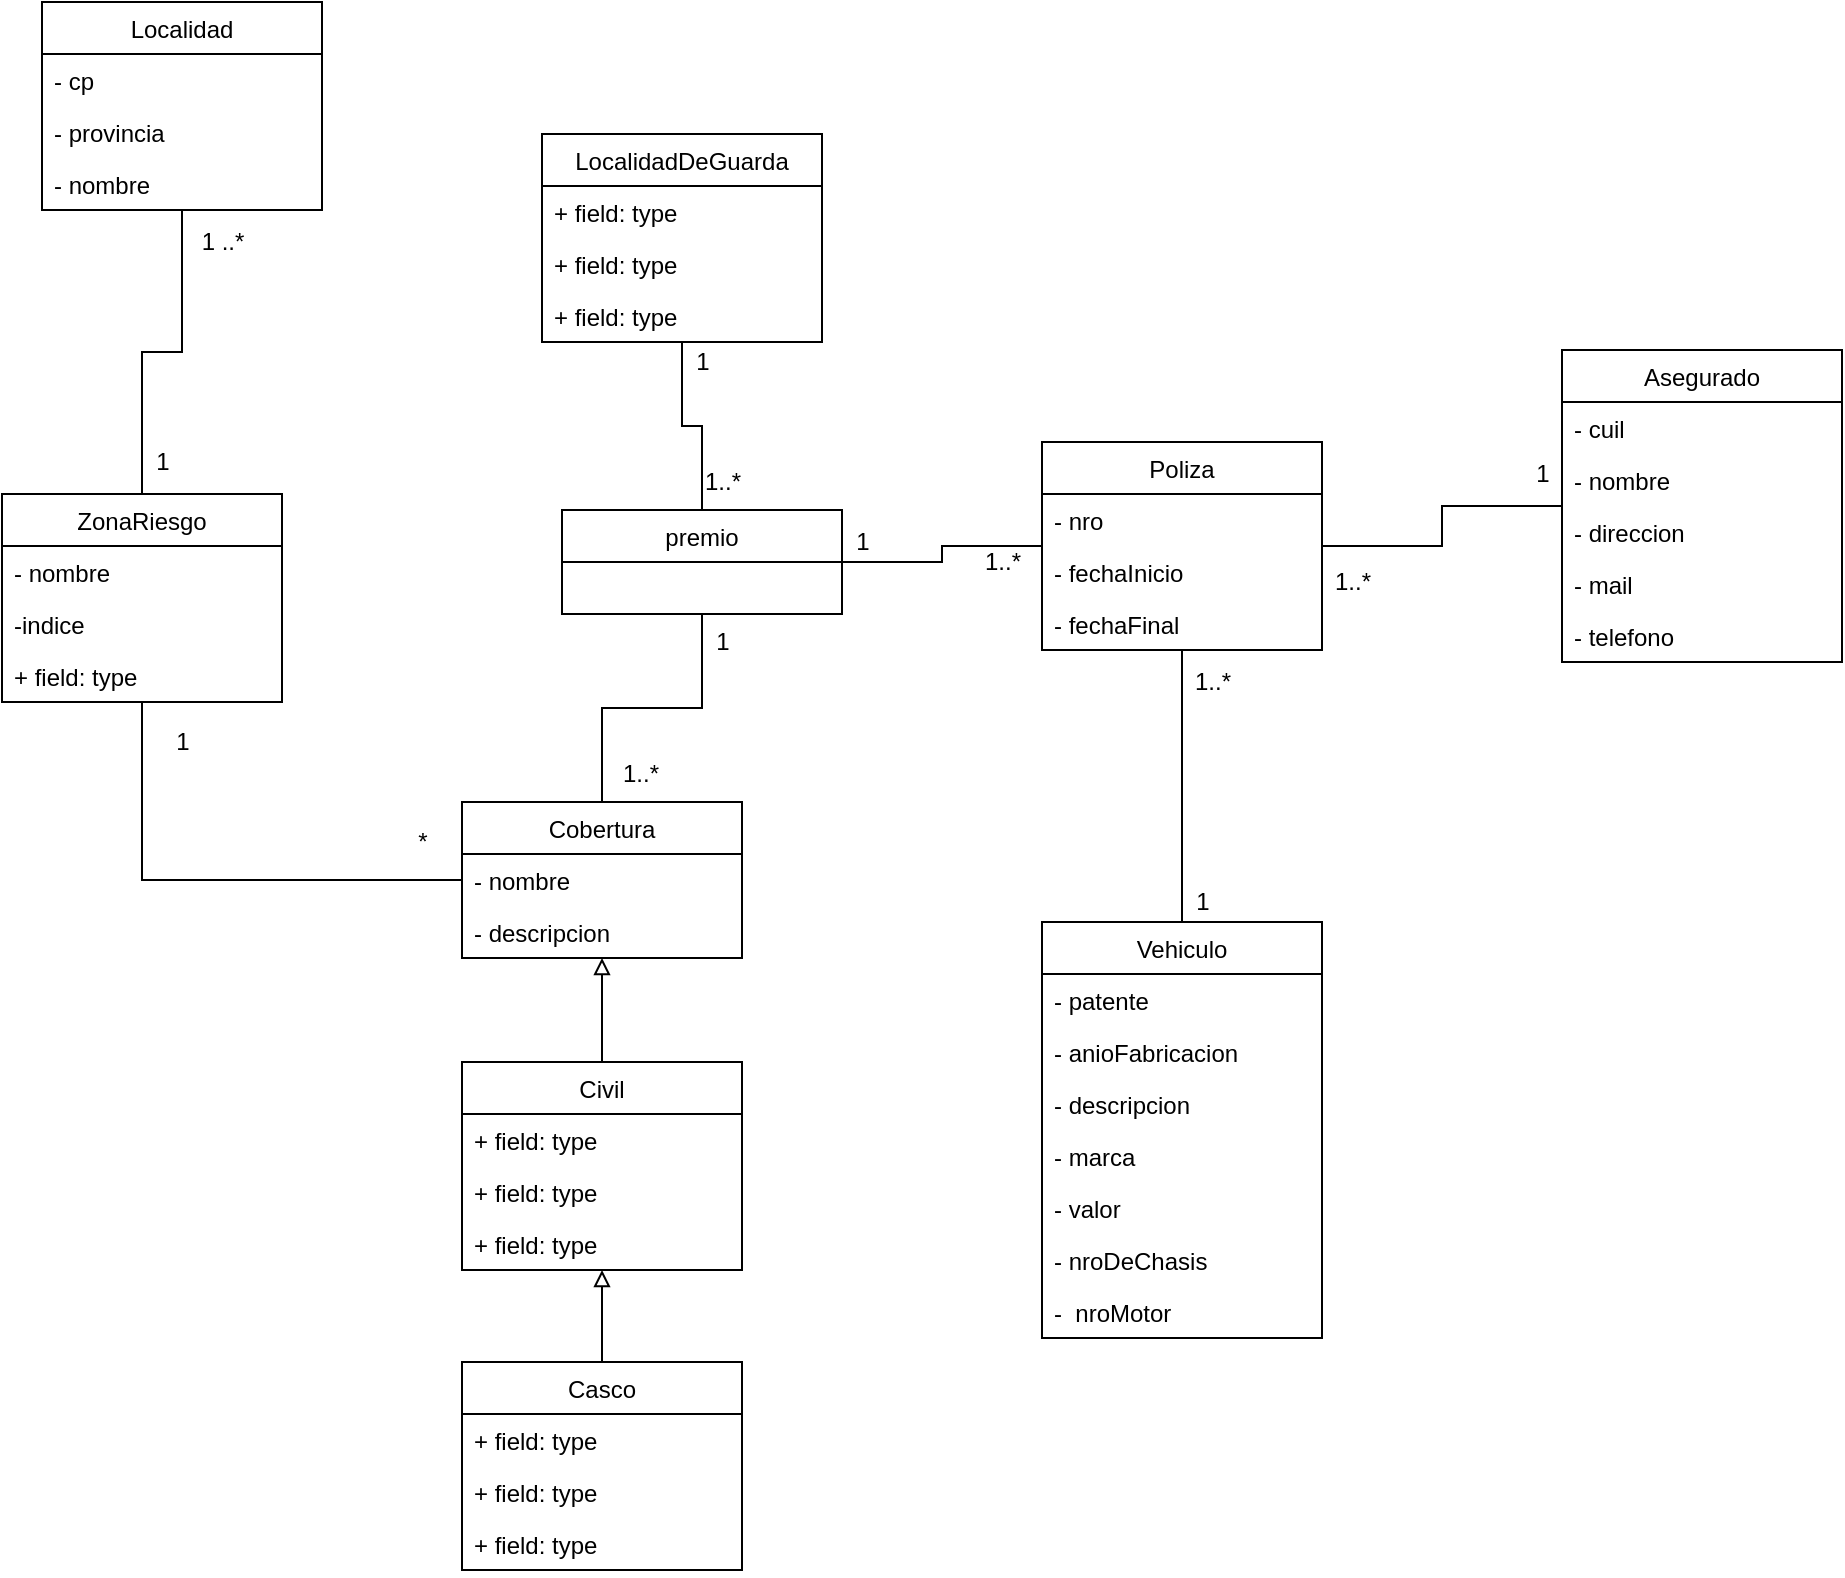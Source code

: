 <mxfile version="13.10.0" type="device"><diagram id="C5RBs43oDa-KdzZeNtuy" name="Page-1"><mxGraphModel dx="2249" dy="832" grid="1" gridSize="10" guides="1" tooltips="1" connect="1" arrows="1" fold="1" page="1" pageScale="1" pageWidth="827" pageHeight="1169" math="0" shadow="0"><root><mxCell id="WIyWlLk6GJQsqaUBKTNV-0"/><mxCell id="WIyWlLk6GJQsqaUBKTNV-1" parent="WIyWlLk6GJQsqaUBKTNV-0"/><mxCell id="i-GK66_bg_SwAiRSIPhG-40" style="edgeStyle=orthogonalEdgeStyle;rounded=0;orthogonalLoop=1;jettySize=auto;html=1;endArrow=none;endFill=0;" edge="1" parent="WIyWlLk6GJQsqaUBKTNV-1" source="i-GK66_bg_SwAiRSIPhG-0" target="i-GK66_bg_SwAiRSIPhG-6"><mxGeometry relative="1" as="geometry"/></mxCell><mxCell id="i-GK66_bg_SwAiRSIPhG-0" value="Asegurado" style="swimlane;fontStyle=0;childLayout=stackLayout;horizontal=1;startSize=26;fillColor=none;horizontalStack=0;resizeParent=1;resizeParentMax=0;resizeLast=0;collapsible=1;marginBottom=0;" vertex="1" parent="WIyWlLk6GJQsqaUBKTNV-1"><mxGeometry x="660" y="214" width="140" height="156" as="geometry"/></mxCell><mxCell id="i-GK66_bg_SwAiRSIPhG-1" value="- cuil" style="text;strokeColor=none;fillColor=none;align=left;verticalAlign=top;spacingLeft=4;spacingRight=4;overflow=hidden;rotatable=0;points=[[0,0.5],[1,0.5]];portConstraint=eastwest;" vertex="1" parent="i-GK66_bg_SwAiRSIPhG-0"><mxGeometry y="26" width="140" height="26" as="geometry"/></mxCell><mxCell id="i-GK66_bg_SwAiRSIPhG-2" value="- nombre" style="text;strokeColor=none;fillColor=none;align=left;verticalAlign=top;spacingLeft=4;spacingRight=4;overflow=hidden;rotatable=0;points=[[0,0.5],[1,0.5]];portConstraint=eastwest;" vertex="1" parent="i-GK66_bg_SwAiRSIPhG-0"><mxGeometry y="52" width="140" height="26" as="geometry"/></mxCell><mxCell id="i-GK66_bg_SwAiRSIPhG-3" value="- direccion" style="text;strokeColor=none;fillColor=none;align=left;verticalAlign=top;spacingLeft=4;spacingRight=4;overflow=hidden;rotatable=0;points=[[0,0.5],[1,0.5]];portConstraint=eastwest;" vertex="1" parent="i-GK66_bg_SwAiRSIPhG-0"><mxGeometry y="78" width="140" height="26" as="geometry"/></mxCell><mxCell id="i-GK66_bg_SwAiRSIPhG-4" value="- mail" style="text;strokeColor=none;fillColor=none;align=left;verticalAlign=top;spacingLeft=4;spacingRight=4;overflow=hidden;rotatable=0;points=[[0,0.5],[1,0.5]];portConstraint=eastwest;" vertex="1" parent="i-GK66_bg_SwAiRSIPhG-0"><mxGeometry y="104" width="140" height="26" as="geometry"/></mxCell><mxCell id="i-GK66_bg_SwAiRSIPhG-5" value="- telefono" style="text;strokeColor=none;fillColor=none;align=left;verticalAlign=top;spacingLeft=4;spacingRight=4;overflow=hidden;rotatable=0;points=[[0,0.5],[1,0.5]];portConstraint=eastwest;" vertex="1" parent="i-GK66_bg_SwAiRSIPhG-0"><mxGeometry y="130" width="140" height="26" as="geometry"/></mxCell><mxCell id="i-GK66_bg_SwAiRSIPhG-6" value="Poliza" style="swimlane;fontStyle=0;childLayout=stackLayout;horizontal=1;startSize=26;fillColor=none;horizontalStack=0;resizeParent=1;resizeParentMax=0;resizeLast=0;collapsible=1;marginBottom=0;" vertex="1" parent="WIyWlLk6GJQsqaUBKTNV-1"><mxGeometry x="400" y="260" width="140" height="104" as="geometry"/></mxCell><mxCell id="i-GK66_bg_SwAiRSIPhG-7" value="- nro" style="text;strokeColor=none;fillColor=none;align=left;verticalAlign=top;spacingLeft=4;spacingRight=4;overflow=hidden;rotatable=0;points=[[0,0.5],[1,0.5]];portConstraint=eastwest;" vertex="1" parent="i-GK66_bg_SwAiRSIPhG-6"><mxGeometry y="26" width="140" height="26" as="geometry"/></mxCell><mxCell id="i-GK66_bg_SwAiRSIPhG-14" value="- fechaInicio" style="text;strokeColor=none;fillColor=none;align=left;verticalAlign=top;spacingLeft=4;spacingRight=4;overflow=hidden;rotatable=0;points=[[0,0.5],[1,0.5]];portConstraint=eastwest;" vertex="1" parent="i-GK66_bg_SwAiRSIPhG-6"><mxGeometry y="52" width="140" height="26" as="geometry"/></mxCell><mxCell id="i-GK66_bg_SwAiRSIPhG-15" value="- fechaFinal" style="text;strokeColor=none;fillColor=none;align=left;verticalAlign=top;spacingLeft=4;spacingRight=4;overflow=hidden;rotatable=0;points=[[0,0.5],[1,0.5]];portConstraint=eastwest;" vertex="1" parent="i-GK66_bg_SwAiRSIPhG-6"><mxGeometry y="78" width="140" height="26" as="geometry"/></mxCell><mxCell id="i-GK66_bg_SwAiRSIPhG-39" style="edgeStyle=orthogonalEdgeStyle;rounded=0;orthogonalLoop=1;jettySize=auto;html=1;endArrow=none;endFill=0;" edge="1" parent="WIyWlLk6GJQsqaUBKTNV-1" source="i-GK66_bg_SwAiRSIPhG-16" target="i-GK66_bg_SwAiRSIPhG-6"><mxGeometry relative="1" as="geometry"/></mxCell><mxCell id="i-GK66_bg_SwAiRSIPhG-16" value="Vehiculo" style="swimlane;fontStyle=0;childLayout=stackLayout;horizontal=1;startSize=26;fillColor=none;horizontalStack=0;resizeParent=1;resizeParentMax=0;resizeLast=0;collapsible=1;marginBottom=0;" vertex="1" parent="WIyWlLk6GJQsqaUBKTNV-1"><mxGeometry x="400" y="500" width="140" height="208" as="geometry"/></mxCell><mxCell id="i-GK66_bg_SwAiRSIPhG-17" value="- patente" style="text;strokeColor=none;fillColor=none;align=left;verticalAlign=top;spacingLeft=4;spacingRight=4;overflow=hidden;rotatable=0;points=[[0,0.5],[1,0.5]];portConstraint=eastwest;" vertex="1" parent="i-GK66_bg_SwAiRSIPhG-16"><mxGeometry y="26" width="140" height="26" as="geometry"/></mxCell><mxCell id="i-GK66_bg_SwAiRSIPhG-18" value="- anioFabricacion" style="text;strokeColor=none;fillColor=none;align=left;verticalAlign=top;spacingLeft=4;spacingRight=4;overflow=hidden;rotatable=0;points=[[0,0.5],[1,0.5]];portConstraint=eastwest;" vertex="1" parent="i-GK66_bg_SwAiRSIPhG-16"><mxGeometry y="52" width="140" height="26" as="geometry"/></mxCell><mxCell id="i-GK66_bg_SwAiRSIPhG-19" value="- descripcion" style="text;strokeColor=none;fillColor=none;align=left;verticalAlign=top;spacingLeft=4;spacingRight=4;overflow=hidden;rotatable=0;points=[[0,0.5],[1,0.5]];portConstraint=eastwest;" vertex="1" parent="i-GK66_bg_SwAiRSIPhG-16"><mxGeometry y="78" width="140" height="26" as="geometry"/></mxCell><mxCell id="i-GK66_bg_SwAiRSIPhG-22" value="- marca" style="text;strokeColor=none;fillColor=none;align=left;verticalAlign=top;spacingLeft=4;spacingRight=4;overflow=hidden;rotatable=0;points=[[0,0.5],[1,0.5]];portConstraint=eastwest;" vertex="1" parent="i-GK66_bg_SwAiRSIPhG-16"><mxGeometry y="104" width="140" height="26" as="geometry"/></mxCell><mxCell id="i-GK66_bg_SwAiRSIPhG-24" value="- valor" style="text;strokeColor=none;fillColor=none;align=left;verticalAlign=top;spacingLeft=4;spacingRight=4;overflow=hidden;rotatable=0;points=[[0,0.5],[1,0.5]];portConstraint=eastwest;" vertex="1" parent="i-GK66_bg_SwAiRSIPhG-16"><mxGeometry y="130" width="140" height="26" as="geometry"/></mxCell><mxCell id="i-GK66_bg_SwAiRSIPhG-23" value="- nroDeChasis" style="text;strokeColor=none;fillColor=none;align=left;verticalAlign=top;spacingLeft=4;spacingRight=4;overflow=hidden;rotatable=0;points=[[0,0.5],[1,0.5]];portConstraint=eastwest;" vertex="1" parent="i-GK66_bg_SwAiRSIPhG-16"><mxGeometry y="156" width="140" height="26" as="geometry"/></mxCell><mxCell id="i-GK66_bg_SwAiRSIPhG-20" value="-  nroMotor" style="text;strokeColor=none;fillColor=none;align=left;verticalAlign=top;spacingLeft=4;spacingRight=4;overflow=hidden;rotatable=0;points=[[0,0.5],[1,0.5]];portConstraint=eastwest;" vertex="1" parent="i-GK66_bg_SwAiRSIPhG-16"><mxGeometry y="182" width="140" height="26" as="geometry"/></mxCell><mxCell id="i-GK66_bg_SwAiRSIPhG-25" value="Localidad" style="swimlane;fontStyle=0;childLayout=stackLayout;horizontal=1;startSize=26;fillColor=none;horizontalStack=0;resizeParent=1;resizeParentMax=0;resizeLast=0;collapsible=1;marginBottom=0;" vertex="1" parent="WIyWlLk6GJQsqaUBKTNV-1"><mxGeometry x="-100" y="40" width="140" height="104" as="geometry"/></mxCell><mxCell id="i-GK66_bg_SwAiRSIPhG-26" value="- cp" style="text;strokeColor=none;fillColor=none;align=left;verticalAlign=top;spacingLeft=4;spacingRight=4;overflow=hidden;rotatable=0;points=[[0,0.5],[1,0.5]];portConstraint=eastwest;" vertex="1" parent="i-GK66_bg_SwAiRSIPhG-25"><mxGeometry y="26" width="140" height="26" as="geometry"/></mxCell><mxCell id="i-GK66_bg_SwAiRSIPhG-27" value="- provincia" style="text;strokeColor=none;fillColor=none;align=left;verticalAlign=top;spacingLeft=4;spacingRight=4;overflow=hidden;rotatable=0;points=[[0,0.5],[1,0.5]];portConstraint=eastwest;" vertex="1" parent="i-GK66_bg_SwAiRSIPhG-25"><mxGeometry y="52" width="140" height="26" as="geometry"/></mxCell><mxCell id="i-GK66_bg_SwAiRSIPhG-28" value="- nombre" style="text;strokeColor=none;fillColor=none;align=left;verticalAlign=top;spacingLeft=4;spacingRight=4;overflow=hidden;rotatable=0;points=[[0,0.5],[1,0.5]];portConstraint=eastwest;" vertex="1" parent="i-GK66_bg_SwAiRSIPhG-25"><mxGeometry y="78" width="140" height="26" as="geometry"/></mxCell><mxCell id="i-GK66_bg_SwAiRSIPhG-56" style="edgeStyle=orthogonalEdgeStyle;rounded=0;orthogonalLoop=1;jettySize=auto;html=1;endArrow=none;endFill=0;" edge="1" parent="WIyWlLk6GJQsqaUBKTNV-1" source="i-GK66_bg_SwAiRSIPhG-29" target="i-GK66_bg_SwAiRSIPhG-34"><mxGeometry relative="1" as="geometry"/></mxCell><mxCell id="i-GK66_bg_SwAiRSIPhG-57" style="edgeStyle=orthogonalEdgeStyle;rounded=0;orthogonalLoop=1;jettySize=auto;html=1;endArrow=none;endFill=0;" edge="1" parent="WIyWlLk6GJQsqaUBKTNV-1" source="i-GK66_bg_SwAiRSIPhG-29" target="i-GK66_bg_SwAiRSIPhG-25"><mxGeometry relative="1" as="geometry"/></mxCell><mxCell id="i-GK66_bg_SwAiRSIPhG-29" value="ZonaRiesgo" style="swimlane;fontStyle=0;childLayout=stackLayout;horizontal=1;startSize=26;fillColor=none;horizontalStack=0;resizeParent=1;resizeParentMax=0;resizeLast=0;collapsible=1;marginBottom=0;" vertex="1" parent="WIyWlLk6GJQsqaUBKTNV-1"><mxGeometry x="-120" y="286" width="140" height="104" as="geometry"/></mxCell><mxCell id="i-GK66_bg_SwAiRSIPhG-30" value="- nombre" style="text;strokeColor=none;fillColor=none;align=left;verticalAlign=top;spacingLeft=4;spacingRight=4;overflow=hidden;rotatable=0;points=[[0,0.5],[1,0.5]];portConstraint=eastwest;" vertex="1" parent="i-GK66_bg_SwAiRSIPhG-29"><mxGeometry y="26" width="140" height="26" as="geometry"/></mxCell><mxCell id="i-GK66_bg_SwAiRSIPhG-31" value="-indice" style="text;strokeColor=none;fillColor=none;align=left;verticalAlign=top;spacingLeft=4;spacingRight=4;overflow=hidden;rotatable=0;points=[[0,0.5],[1,0.5]];portConstraint=eastwest;" vertex="1" parent="i-GK66_bg_SwAiRSIPhG-29"><mxGeometry y="52" width="140" height="26" as="geometry"/></mxCell><mxCell id="i-GK66_bg_SwAiRSIPhG-32" value="+ field: type" style="text;strokeColor=none;fillColor=none;align=left;verticalAlign=top;spacingLeft=4;spacingRight=4;overflow=hidden;rotatable=0;points=[[0,0.5],[1,0.5]];portConstraint=eastwest;" vertex="1" parent="i-GK66_bg_SwAiRSIPhG-29"><mxGeometry y="78" width="140" height="26" as="geometry"/></mxCell><mxCell id="i-GK66_bg_SwAiRSIPhG-78" style="edgeStyle=orthogonalEdgeStyle;rounded=0;orthogonalLoop=1;jettySize=auto;html=1;endArrow=none;endFill=0;" edge="1" parent="WIyWlLk6GJQsqaUBKTNV-1" source="i-GK66_bg_SwAiRSIPhG-33" target="i-GK66_bg_SwAiRSIPhG-69"><mxGeometry relative="1" as="geometry"/></mxCell><mxCell id="i-GK66_bg_SwAiRSIPhG-33" value="Cobertura" style="swimlane;fontStyle=0;childLayout=stackLayout;horizontal=1;startSize=26;fillColor=none;horizontalStack=0;resizeParent=1;resizeParentMax=0;resizeLast=0;collapsible=1;marginBottom=0;" vertex="1" parent="WIyWlLk6GJQsqaUBKTNV-1"><mxGeometry x="110" y="440" width="140" height="78" as="geometry"/></mxCell><mxCell id="i-GK66_bg_SwAiRSIPhG-34" value="- nombre" style="text;strokeColor=none;fillColor=none;align=left;verticalAlign=top;spacingLeft=4;spacingRight=4;overflow=hidden;rotatable=0;points=[[0,0.5],[1,0.5]];portConstraint=eastwest;" vertex="1" parent="i-GK66_bg_SwAiRSIPhG-33"><mxGeometry y="26" width="140" height="26" as="geometry"/></mxCell><mxCell id="i-GK66_bg_SwAiRSIPhG-36" value="- descripcion" style="text;strokeColor=none;fillColor=none;align=left;verticalAlign=top;spacingLeft=4;spacingRight=4;overflow=hidden;rotatable=0;points=[[0,0.5],[1,0.5]];portConstraint=eastwest;" vertex="1" parent="i-GK66_bg_SwAiRSIPhG-33"><mxGeometry y="52" width="140" height="26" as="geometry"/></mxCell><mxCell id="i-GK66_bg_SwAiRSIPhG-55" style="edgeStyle=orthogonalEdgeStyle;rounded=0;orthogonalLoop=1;jettySize=auto;html=1;endArrow=block;endFill=0;" edge="1" parent="WIyWlLk6GJQsqaUBKTNV-1" source="i-GK66_bg_SwAiRSIPhG-42" target="i-GK66_bg_SwAiRSIPhG-50"><mxGeometry relative="1" as="geometry"/></mxCell><mxCell id="i-GK66_bg_SwAiRSIPhG-42" value="Casco" style="swimlane;fontStyle=0;childLayout=stackLayout;horizontal=1;startSize=26;fillColor=none;horizontalStack=0;resizeParent=1;resizeParentMax=0;resizeLast=0;collapsible=1;marginBottom=0;" vertex="1" parent="WIyWlLk6GJQsqaUBKTNV-1"><mxGeometry x="110" y="720" width="140" height="104" as="geometry"/></mxCell><mxCell id="i-GK66_bg_SwAiRSIPhG-43" value="+ field: type" style="text;strokeColor=none;fillColor=none;align=left;verticalAlign=top;spacingLeft=4;spacingRight=4;overflow=hidden;rotatable=0;points=[[0,0.5],[1,0.5]];portConstraint=eastwest;" vertex="1" parent="i-GK66_bg_SwAiRSIPhG-42"><mxGeometry y="26" width="140" height="26" as="geometry"/></mxCell><mxCell id="i-GK66_bg_SwAiRSIPhG-44" value="+ field: type" style="text;strokeColor=none;fillColor=none;align=left;verticalAlign=top;spacingLeft=4;spacingRight=4;overflow=hidden;rotatable=0;points=[[0,0.5],[1,0.5]];portConstraint=eastwest;" vertex="1" parent="i-GK66_bg_SwAiRSIPhG-42"><mxGeometry y="52" width="140" height="26" as="geometry"/></mxCell><mxCell id="i-GK66_bg_SwAiRSIPhG-45" value="+ field: type" style="text;strokeColor=none;fillColor=none;align=left;verticalAlign=top;spacingLeft=4;spacingRight=4;overflow=hidden;rotatable=0;points=[[0,0.5],[1,0.5]];portConstraint=eastwest;" vertex="1" parent="i-GK66_bg_SwAiRSIPhG-42"><mxGeometry y="78" width="140" height="26" as="geometry"/></mxCell><mxCell id="i-GK66_bg_SwAiRSIPhG-54" style="edgeStyle=orthogonalEdgeStyle;rounded=0;orthogonalLoop=1;jettySize=auto;html=1;endArrow=block;endFill=0;" edge="1" parent="WIyWlLk6GJQsqaUBKTNV-1" source="i-GK66_bg_SwAiRSIPhG-50" target="i-GK66_bg_SwAiRSIPhG-33"><mxGeometry relative="1" as="geometry"/></mxCell><mxCell id="i-GK66_bg_SwAiRSIPhG-50" value="Civil" style="swimlane;fontStyle=0;childLayout=stackLayout;horizontal=1;startSize=26;fillColor=none;horizontalStack=0;resizeParent=1;resizeParentMax=0;resizeLast=0;collapsible=1;marginBottom=0;" vertex="1" parent="WIyWlLk6GJQsqaUBKTNV-1"><mxGeometry x="110" y="570" width="140" height="104" as="geometry"/></mxCell><mxCell id="i-GK66_bg_SwAiRSIPhG-51" value="+ field: type" style="text;strokeColor=none;fillColor=none;align=left;verticalAlign=top;spacingLeft=4;spacingRight=4;overflow=hidden;rotatable=0;points=[[0,0.5],[1,0.5]];portConstraint=eastwest;" vertex="1" parent="i-GK66_bg_SwAiRSIPhG-50"><mxGeometry y="26" width="140" height="26" as="geometry"/></mxCell><mxCell id="i-GK66_bg_SwAiRSIPhG-52" value="+ field: type" style="text;strokeColor=none;fillColor=none;align=left;verticalAlign=top;spacingLeft=4;spacingRight=4;overflow=hidden;rotatable=0;points=[[0,0.5],[1,0.5]];portConstraint=eastwest;" vertex="1" parent="i-GK66_bg_SwAiRSIPhG-50"><mxGeometry y="52" width="140" height="26" as="geometry"/></mxCell><mxCell id="i-GK66_bg_SwAiRSIPhG-53" value="+ field: type" style="text;strokeColor=none;fillColor=none;align=left;verticalAlign=top;spacingLeft=4;spacingRight=4;overflow=hidden;rotatable=0;points=[[0,0.5],[1,0.5]];portConstraint=eastwest;" vertex="1" parent="i-GK66_bg_SwAiRSIPhG-50"><mxGeometry y="78" width="140" height="26" as="geometry"/></mxCell><mxCell id="i-GK66_bg_SwAiRSIPhG-58" value="1 ..*" style="text;html=1;align=center;verticalAlign=middle;resizable=0;points=[];autosize=1;" vertex="1" parent="WIyWlLk6GJQsqaUBKTNV-1"><mxGeometry x="-30" y="150" width="40" height="20" as="geometry"/></mxCell><mxCell id="i-GK66_bg_SwAiRSIPhG-59" value="1" style="text;html=1;align=center;verticalAlign=middle;resizable=0;points=[];autosize=1;" vertex="1" parent="WIyWlLk6GJQsqaUBKTNV-1"><mxGeometry x="-50" y="260" width="20" height="20" as="geometry"/></mxCell><mxCell id="i-GK66_bg_SwAiRSIPhG-60" value="1" style="text;html=1;align=center;verticalAlign=middle;resizable=0;points=[];autosize=1;" vertex="1" parent="WIyWlLk6GJQsqaUBKTNV-1"><mxGeometry x="-40" y="400" width="20" height="20" as="geometry"/></mxCell><mxCell id="i-GK66_bg_SwAiRSIPhG-61" value="*" style="text;html=1;align=center;verticalAlign=middle;resizable=0;points=[];autosize=1;" vertex="1" parent="WIyWlLk6GJQsqaUBKTNV-1"><mxGeometry x="80" y="450" width="20" height="20" as="geometry"/></mxCell><mxCell id="i-GK66_bg_SwAiRSIPhG-62" value="1" style="text;html=1;align=center;verticalAlign=middle;resizable=0;points=[];autosize=1;" vertex="1" parent="WIyWlLk6GJQsqaUBKTNV-1"><mxGeometry x="470" y="480" width="20" height="20" as="geometry"/></mxCell><mxCell id="i-GK66_bg_SwAiRSIPhG-63" value="1..*" style="text;html=1;align=center;verticalAlign=middle;resizable=0;points=[];autosize=1;" vertex="1" parent="WIyWlLk6GJQsqaUBKTNV-1"><mxGeometry x="470" y="370" width="30" height="20" as="geometry"/></mxCell><mxCell id="i-GK66_bg_SwAiRSIPhG-65" value="1..*" style="text;html=1;align=center;verticalAlign=middle;resizable=0;points=[];autosize=1;" vertex="1" parent="WIyWlLk6GJQsqaUBKTNV-1"><mxGeometry x="184" y="416" width="30" height="20" as="geometry"/></mxCell><mxCell id="i-GK66_bg_SwAiRSIPhG-66" value="1..*" style="text;html=1;align=center;verticalAlign=middle;resizable=0;points=[];autosize=1;" vertex="1" parent="WIyWlLk6GJQsqaUBKTNV-1"><mxGeometry x="365" y="310" width="30" height="20" as="geometry"/></mxCell><mxCell id="i-GK66_bg_SwAiRSIPhG-67" value="1" style="text;html=1;align=center;verticalAlign=middle;resizable=0;points=[];autosize=1;" vertex="1" parent="WIyWlLk6GJQsqaUBKTNV-1"><mxGeometry x="640" y="266" width="20" height="20" as="geometry"/></mxCell><mxCell id="i-GK66_bg_SwAiRSIPhG-68" value="1..*" style="text;html=1;align=center;verticalAlign=middle;resizable=0;points=[];autosize=1;" vertex="1" parent="WIyWlLk6GJQsqaUBKTNV-1"><mxGeometry x="540" y="320" width="30" height="20" as="geometry"/></mxCell><mxCell id="i-GK66_bg_SwAiRSIPhG-79" style="edgeStyle=orthogonalEdgeStyle;rounded=0;orthogonalLoop=1;jettySize=auto;html=1;endArrow=none;endFill=0;" edge="1" parent="WIyWlLk6GJQsqaUBKTNV-1" source="i-GK66_bg_SwAiRSIPhG-69" target="i-GK66_bg_SwAiRSIPhG-6"><mxGeometry relative="1" as="geometry"/></mxCell><mxCell id="i-GK66_bg_SwAiRSIPhG-69" value="premio" style="swimlane;fontStyle=0;childLayout=stackLayout;horizontal=1;startSize=26;fillColor=none;horizontalStack=0;resizeParent=1;resizeParentMax=0;resizeLast=0;collapsible=1;marginBottom=0;" vertex="1" parent="WIyWlLk6GJQsqaUBKTNV-1"><mxGeometry x="160" y="294" width="140" height="52" as="geometry"/></mxCell><mxCell id="i-GK66_bg_SwAiRSIPhG-77" style="edgeStyle=orthogonalEdgeStyle;rounded=0;orthogonalLoop=1;jettySize=auto;html=1;endArrow=none;endFill=0;" edge="1" parent="WIyWlLk6GJQsqaUBKTNV-1" source="i-GK66_bg_SwAiRSIPhG-73" target="i-GK66_bg_SwAiRSIPhG-69"><mxGeometry relative="1" as="geometry"/></mxCell><mxCell id="i-GK66_bg_SwAiRSIPhG-73" value="LocalidadDeGuarda" style="swimlane;fontStyle=0;childLayout=stackLayout;horizontal=1;startSize=26;fillColor=none;horizontalStack=0;resizeParent=1;resizeParentMax=0;resizeLast=0;collapsible=1;marginBottom=0;" vertex="1" parent="WIyWlLk6GJQsqaUBKTNV-1"><mxGeometry x="150" y="106" width="140" height="104" as="geometry"/></mxCell><mxCell id="i-GK66_bg_SwAiRSIPhG-74" value="+ field: type" style="text;strokeColor=none;fillColor=none;align=left;verticalAlign=top;spacingLeft=4;spacingRight=4;overflow=hidden;rotatable=0;points=[[0,0.5],[1,0.5]];portConstraint=eastwest;" vertex="1" parent="i-GK66_bg_SwAiRSIPhG-73"><mxGeometry y="26" width="140" height="26" as="geometry"/></mxCell><mxCell id="i-GK66_bg_SwAiRSIPhG-75" value="+ field: type" style="text;strokeColor=none;fillColor=none;align=left;verticalAlign=top;spacingLeft=4;spacingRight=4;overflow=hidden;rotatable=0;points=[[0,0.5],[1,0.5]];portConstraint=eastwest;" vertex="1" parent="i-GK66_bg_SwAiRSIPhG-73"><mxGeometry y="52" width="140" height="26" as="geometry"/></mxCell><mxCell id="i-GK66_bg_SwAiRSIPhG-76" value="+ field: type" style="text;strokeColor=none;fillColor=none;align=left;verticalAlign=top;spacingLeft=4;spacingRight=4;overflow=hidden;rotatable=0;points=[[0,0.5],[1,0.5]];portConstraint=eastwest;" vertex="1" parent="i-GK66_bg_SwAiRSIPhG-73"><mxGeometry y="78" width="140" height="26" as="geometry"/></mxCell><mxCell id="i-GK66_bg_SwAiRSIPhG-80" value="1..*" style="text;html=1;align=center;verticalAlign=middle;resizable=0;points=[];autosize=1;" vertex="1" parent="WIyWlLk6GJQsqaUBKTNV-1"><mxGeometry x="225" y="270" width="30" height="20" as="geometry"/></mxCell><mxCell id="i-GK66_bg_SwAiRSIPhG-81" value="1" style="text;html=1;align=center;verticalAlign=middle;resizable=0;points=[];autosize=1;" vertex="1" parent="WIyWlLk6GJQsqaUBKTNV-1"><mxGeometry x="220" y="210" width="20" height="20" as="geometry"/></mxCell><mxCell id="i-GK66_bg_SwAiRSIPhG-82" value="1" style="text;html=1;align=center;verticalAlign=middle;resizable=0;points=[];autosize=1;" vertex="1" parent="WIyWlLk6GJQsqaUBKTNV-1"><mxGeometry x="300" y="300" width="20" height="20" as="geometry"/></mxCell><mxCell id="i-GK66_bg_SwAiRSIPhG-83" value="1" style="text;html=1;align=center;verticalAlign=middle;resizable=0;points=[];autosize=1;" vertex="1" parent="WIyWlLk6GJQsqaUBKTNV-1"><mxGeometry x="230" y="350" width="20" height="20" as="geometry"/></mxCell></root></mxGraphModel></diagram></mxfile>